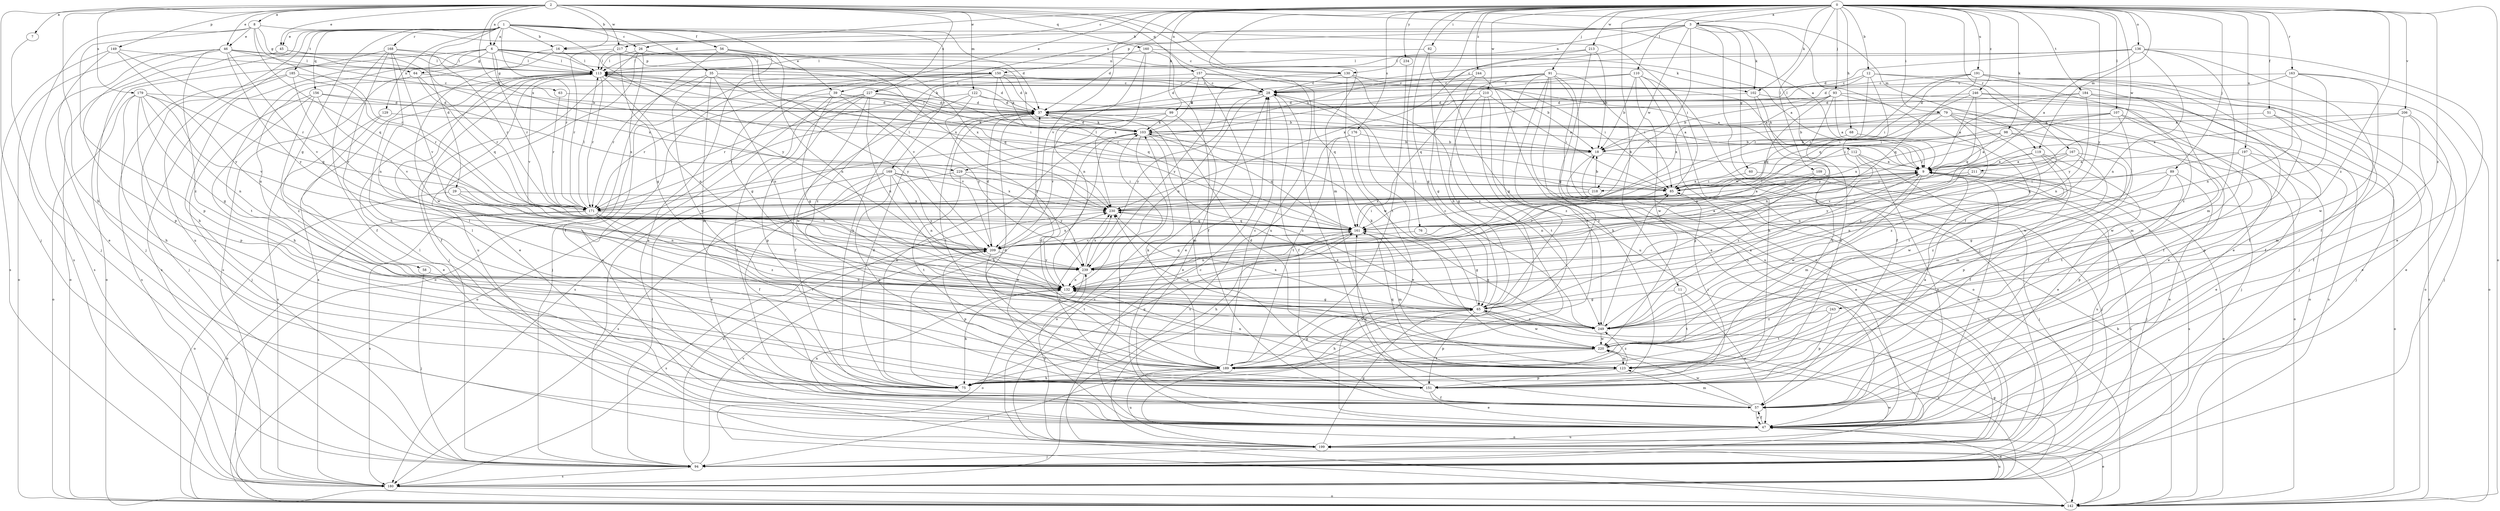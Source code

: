 strict digraph  {
0;
1;
2;
3;
6;
7;
8;
9;
11;
12;
16;
18;
26;
28;
29;
35;
37;
39;
45;
46;
47;
51;
56;
57;
58;
60;
63;
64;
65;
68;
75;
76;
79;
82;
85;
89;
91;
93;
94;
98;
99;
102;
103;
107;
109;
110;
112;
113;
119;
122;
123;
129;
130;
132;
136;
142;
149;
150;
151;
156;
157;
160;
161;
163;
167;
168;
169;
171;
176;
179;
180;
184;
185;
189;
191;
197;
199;
206;
209;
210;
211;
213;
217;
218;
220;
227;
229;
230;
234;
239;
243;
244;
246;
249;
0 -> 3  [label=a];
0 -> 11  [label=b];
0 -> 12  [label=b];
0 -> 26  [label=c];
0 -> 39  [label=e];
0 -> 51  [label=f];
0 -> 68  [label=h];
0 -> 75  [label=h];
0 -> 76  [label=i];
0 -> 79  [label=i];
0 -> 82  [label=i];
0 -> 89  [label=j];
0 -> 91  [label=j];
0 -> 93  [label=j];
0 -> 98  [label=k];
0 -> 99  [label=k];
0 -> 102  [label=k];
0 -> 107  [label=l];
0 -> 109  [label=l];
0 -> 110  [label=l];
0 -> 119  [label=m];
0 -> 136  [label=o];
0 -> 142  [label=o];
0 -> 163  [label=r];
0 -> 167  [label=r];
0 -> 176  [label=s];
0 -> 184  [label=t];
0 -> 191  [label=u];
0 -> 197  [label=u];
0 -> 199  [label=u];
0 -> 206  [label=v];
0 -> 209  [label=v];
0 -> 210  [label=w];
0 -> 211  [label=w];
0 -> 213  [label=w];
0 -> 217  [label=w];
0 -> 227  [label=x];
0 -> 234  [label=y];
0 -> 239  [label=y];
0 -> 243  [label=z];
0 -> 244  [label=z];
0 -> 246  [label=z];
0 -> 249  [label=z];
1 -> 6  [label=a];
1 -> 16  [label=b];
1 -> 26  [label=c];
1 -> 29  [label=d];
1 -> 35  [label=d];
1 -> 37  [label=d];
1 -> 39  [label=e];
1 -> 45  [label=e];
1 -> 56  [label=f];
1 -> 58  [label=g];
1 -> 85  [label=i];
1 -> 94  [label=j];
1 -> 129  [label=n];
1 -> 156  [label=q];
1 -> 168  [label=r];
1 -> 169  [label=r];
1 -> 171  [label=r];
1 -> 185  [label=t];
1 -> 199  [label=u];
1 -> 239  [label=y];
2 -> 6  [label=a];
2 -> 7  [label=a];
2 -> 8  [label=a];
2 -> 9  [label=a];
2 -> 16  [label=b];
2 -> 45  [label=e];
2 -> 46  [label=e];
2 -> 75  [label=h];
2 -> 94  [label=j];
2 -> 119  [label=m];
2 -> 122  [label=m];
2 -> 123  [label=m];
2 -> 130  [label=n];
2 -> 149  [label=p];
2 -> 157  [label=q];
2 -> 160  [label=q];
2 -> 179  [label=s];
2 -> 217  [label=w];
2 -> 227  [label=x];
2 -> 229  [label=x];
3 -> 16  [label=b];
3 -> 37  [label=d];
3 -> 57  [label=f];
3 -> 60  [label=g];
3 -> 94  [label=j];
3 -> 102  [label=k];
3 -> 112  [label=l];
3 -> 130  [label=n];
3 -> 150  [label=p];
3 -> 209  [label=v];
3 -> 218  [label=w];
3 -> 229  [label=x];
6 -> 63  [label=g];
6 -> 64  [label=g];
6 -> 75  [label=h];
6 -> 102  [label=k];
6 -> 103  [label=k];
6 -> 113  [label=l];
6 -> 130  [label=n];
6 -> 142  [label=o];
6 -> 150  [label=p];
6 -> 171  [label=r];
6 -> 189  [label=t];
7 -> 94  [label=j];
8 -> 28  [label=c];
8 -> 46  [label=e];
8 -> 64  [label=g];
8 -> 151  [label=p];
8 -> 161  [label=q];
8 -> 171  [label=r];
8 -> 180  [label=s];
9 -> 85  [label=i];
9 -> 94  [label=j];
9 -> 123  [label=m];
9 -> 142  [label=o];
9 -> 180  [label=s];
9 -> 199  [label=u];
9 -> 218  [label=w];
9 -> 220  [label=w];
9 -> 239  [label=y];
11 -> 47  [label=e];
11 -> 65  [label=g];
11 -> 189  [label=t];
12 -> 28  [label=c];
12 -> 47  [label=e];
12 -> 103  [label=k];
12 -> 161  [label=q];
12 -> 171  [label=r];
12 -> 239  [label=y];
16 -> 113  [label=l];
16 -> 180  [label=s];
16 -> 220  [label=w];
18 -> 9  [label=a];
18 -> 47  [label=e];
18 -> 171  [label=r];
26 -> 57  [label=f];
26 -> 94  [label=j];
26 -> 103  [label=k];
26 -> 113  [label=l];
26 -> 199  [label=u];
26 -> 209  [label=v];
28 -> 37  [label=d];
28 -> 57  [label=f];
28 -> 132  [label=n];
28 -> 239  [label=y];
29 -> 132  [label=n];
29 -> 142  [label=o];
29 -> 209  [label=v];
29 -> 230  [label=x];
35 -> 9  [label=a];
35 -> 28  [label=c];
35 -> 123  [label=m];
35 -> 132  [label=n];
35 -> 171  [label=r];
35 -> 220  [label=w];
35 -> 239  [label=y];
37 -> 103  [label=k];
37 -> 123  [label=m];
37 -> 189  [label=t];
37 -> 209  [label=v];
39 -> 18  [label=b];
39 -> 37  [label=d];
39 -> 57  [label=f];
39 -> 65  [label=g];
39 -> 171  [label=r];
39 -> 239  [label=y];
45 -> 113  [label=l];
45 -> 142  [label=o];
45 -> 230  [label=x];
46 -> 18  [label=b];
46 -> 37  [label=d];
46 -> 113  [label=l];
46 -> 142  [label=o];
46 -> 151  [label=p];
46 -> 180  [label=s];
46 -> 209  [label=v];
46 -> 239  [label=y];
46 -> 249  [label=z];
47 -> 9  [label=a];
47 -> 57  [label=f];
47 -> 103  [label=k];
47 -> 113  [label=l];
47 -> 132  [label=n];
47 -> 199  [label=u];
51 -> 47  [label=e];
51 -> 103  [label=k];
51 -> 220  [label=w];
56 -> 47  [label=e];
56 -> 113  [label=l];
56 -> 132  [label=n];
56 -> 142  [label=o];
56 -> 230  [label=x];
57 -> 47  [label=e];
57 -> 123  [label=m];
57 -> 161  [label=q];
57 -> 220  [label=w];
58 -> 94  [label=j];
58 -> 132  [label=n];
60 -> 85  [label=i];
60 -> 180  [label=s];
63 -> 37  [label=d];
63 -> 171  [label=r];
64 -> 28  [label=c];
64 -> 132  [label=n];
64 -> 161  [label=q];
64 -> 171  [label=r];
65 -> 28  [label=c];
65 -> 75  [label=h];
65 -> 103  [label=k];
65 -> 151  [label=p];
65 -> 180  [label=s];
65 -> 220  [label=w];
65 -> 230  [label=x];
65 -> 249  [label=z];
68 -> 18  [label=b];
68 -> 239  [label=y];
75 -> 37  [label=d];
75 -> 103  [label=k];
75 -> 113  [label=l];
75 -> 161  [label=q];
76 -> 65  [label=g];
76 -> 209  [label=v];
79 -> 18  [label=b];
79 -> 57  [label=f];
79 -> 94  [label=j];
79 -> 103  [label=k];
79 -> 132  [label=n];
79 -> 189  [label=t];
79 -> 249  [label=z];
82 -> 65  [label=g];
82 -> 113  [label=l];
82 -> 199  [label=u];
85 -> 113  [label=l];
85 -> 199  [label=u];
85 -> 209  [label=v];
85 -> 230  [label=x];
89 -> 47  [label=e];
89 -> 65  [label=g];
89 -> 85  [label=i];
89 -> 132  [label=n];
89 -> 151  [label=p];
91 -> 28  [label=c];
91 -> 37  [label=d];
91 -> 47  [label=e];
91 -> 65  [label=g];
91 -> 75  [label=h];
91 -> 85  [label=i];
91 -> 142  [label=o];
91 -> 161  [label=q];
91 -> 189  [label=t];
91 -> 199  [label=u];
93 -> 9  [label=a];
93 -> 18  [label=b];
93 -> 37  [label=d];
93 -> 47  [label=e];
93 -> 57  [label=f];
93 -> 161  [label=q];
93 -> 230  [label=x];
93 -> 239  [label=y];
94 -> 180  [label=s];
94 -> 209  [label=v];
94 -> 220  [label=w];
94 -> 230  [label=x];
98 -> 9  [label=a];
98 -> 18  [label=b];
98 -> 142  [label=o];
98 -> 230  [label=x];
98 -> 249  [label=z];
99 -> 47  [label=e];
99 -> 103  [label=k];
99 -> 171  [label=r];
99 -> 209  [label=v];
102 -> 37  [label=d];
102 -> 75  [label=h];
102 -> 142  [label=o];
102 -> 151  [label=p];
103 -> 18  [label=b];
103 -> 37  [label=d];
103 -> 47  [label=e];
103 -> 75  [label=h];
103 -> 113  [label=l];
103 -> 142  [label=o];
103 -> 161  [label=q];
103 -> 249  [label=z];
107 -> 85  [label=i];
107 -> 103  [label=k];
107 -> 151  [label=p];
107 -> 171  [label=r];
107 -> 180  [label=s];
107 -> 220  [label=w];
109 -> 65  [label=g];
109 -> 85  [label=i];
109 -> 94  [label=j];
109 -> 132  [label=n];
110 -> 18  [label=b];
110 -> 28  [label=c];
110 -> 57  [label=f];
110 -> 75  [label=h];
110 -> 171  [label=r];
110 -> 199  [label=u];
110 -> 220  [label=w];
112 -> 9  [label=a];
112 -> 47  [label=e];
112 -> 94  [label=j];
112 -> 230  [label=x];
112 -> 249  [label=z];
113 -> 28  [label=c];
113 -> 37  [label=d];
113 -> 47  [label=e];
113 -> 57  [label=f];
113 -> 85  [label=i];
113 -> 132  [label=n];
113 -> 171  [label=r];
113 -> 180  [label=s];
113 -> 209  [label=v];
119 -> 9  [label=a];
119 -> 47  [label=e];
119 -> 57  [label=f];
119 -> 132  [label=n];
119 -> 220  [label=w];
122 -> 9  [label=a];
122 -> 37  [label=d];
122 -> 57  [label=f];
122 -> 132  [label=n];
122 -> 171  [label=r];
123 -> 37  [label=d];
123 -> 132  [label=n];
123 -> 151  [label=p];
123 -> 161  [label=q];
123 -> 249  [label=z];
129 -> 47  [label=e];
129 -> 103  [label=k];
129 -> 180  [label=s];
130 -> 28  [label=c];
130 -> 85  [label=i];
130 -> 220  [label=w];
130 -> 239  [label=y];
130 -> 249  [label=z];
132 -> 65  [label=g];
132 -> 75  [label=h];
132 -> 220  [label=w];
136 -> 9  [label=a];
136 -> 28  [label=c];
136 -> 37  [label=d];
136 -> 47  [label=e];
136 -> 57  [label=f];
136 -> 113  [label=l];
136 -> 123  [label=m];
136 -> 132  [label=n];
142 -> 18  [label=b];
142 -> 28  [label=c];
142 -> 47  [label=e];
149 -> 47  [label=e];
149 -> 113  [label=l];
149 -> 171  [label=r];
149 -> 180  [label=s];
149 -> 239  [label=y];
150 -> 18  [label=b];
150 -> 28  [label=c];
150 -> 37  [label=d];
150 -> 65  [label=g];
150 -> 94  [label=j];
150 -> 103  [label=k];
150 -> 161  [label=q];
150 -> 199  [label=u];
150 -> 249  [label=z];
151 -> 9  [label=a];
151 -> 28  [label=c];
151 -> 37  [label=d];
151 -> 47  [label=e];
151 -> 57  [label=f];
151 -> 85  [label=i];
151 -> 230  [label=x];
156 -> 37  [label=d];
156 -> 75  [label=h];
156 -> 94  [label=j];
156 -> 209  [label=v];
156 -> 230  [label=x];
156 -> 249  [label=z];
157 -> 9  [label=a];
157 -> 28  [label=c];
157 -> 37  [label=d];
157 -> 47  [label=e];
157 -> 75  [label=h];
157 -> 103  [label=k];
157 -> 161  [label=q];
160 -> 9  [label=a];
160 -> 57  [label=f];
160 -> 113  [label=l];
160 -> 132  [label=n];
160 -> 230  [label=x];
161 -> 9  [label=a];
161 -> 75  [label=h];
161 -> 85  [label=i];
161 -> 123  [label=m];
161 -> 132  [label=n];
161 -> 209  [label=v];
163 -> 28  [label=c];
163 -> 37  [label=d];
163 -> 132  [label=n];
163 -> 142  [label=o];
163 -> 220  [label=w];
163 -> 249  [label=z];
167 -> 9  [label=a];
167 -> 123  [label=m];
167 -> 151  [label=p];
167 -> 209  [label=v];
167 -> 239  [label=y];
168 -> 57  [label=f];
168 -> 75  [label=h];
168 -> 113  [label=l];
168 -> 132  [label=n];
168 -> 171  [label=r];
168 -> 180  [label=s];
168 -> 209  [label=v];
169 -> 47  [label=e];
169 -> 57  [label=f];
169 -> 85  [label=i];
169 -> 94  [label=j];
169 -> 132  [label=n];
169 -> 151  [label=p];
169 -> 230  [label=x];
169 -> 239  [label=y];
171 -> 9  [label=a];
171 -> 113  [label=l];
171 -> 142  [label=o];
171 -> 161  [label=q];
171 -> 180  [label=s];
171 -> 189  [label=t];
171 -> 249  [label=z];
176 -> 18  [label=b];
176 -> 47  [label=e];
176 -> 180  [label=s];
176 -> 189  [label=t];
179 -> 37  [label=d];
179 -> 65  [label=g];
179 -> 75  [label=h];
179 -> 132  [label=n];
179 -> 142  [label=o];
179 -> 151  [label=p];
179 -> 161  [label=q];
179 -> 209  [label=v];
180 -> 47  [label=e];
180 -> 65  [label=g];
180 -> 142  [label=o];
180 -> 199  [label=u];
184 -> 37  [label=d];
184 -> 57  [label=f];
184 -> 85  [label=i];
184 -> 94  [label=j];
184 -> 123  [label=m];
184 -> 132  [label=n];
185 -> 28  [label=c];
185 -> 94  [label=j];
185 -> 171  [label=r];
185 -> 180  [label=s];
185 -> 209  [label=v];
189 -> 28  [label=c];
189 -> 37  [label=d];
189 -> 65  [label=g];
189 -> 75  [label=h];
189 -> 94  [label=j];
189 -> 103  [label=k];
189 -> 113  [label=l];
189 -> 142  [label=o];
189 -> 199  [label=u];
191 -> 28  [label=c];
191 -> 57  [label=f];
191 -> 75  [label=h];
191 -> 85  [label=i];
191 -> 94  [label=j];
191 -> 142  [label=o];
191 -> 161  [label=q];
191 -> 171  [label=r];
197 -> 9  [label=a];
197 -> 47  [label=e];
197 -> 142  [label=o];
197 -> 161  [label=q];
197 -> 189  [label=t];
199 -> 28  [label=c];
199 -> 65  [label=g];
199 -> 94  [label=j];
199 -> 239  [label=y];
206 -> 9  [label=a];
206 -> 47  [label=e];
206 -> 57  [label=f];
206 -> 103  [label=k];
206 -> 123  [label=m];
209 -> 9  [label=a];
209 -> 37  [label=d];
209 -> 151  [label=p];
209 -> 180  [label=s];
209 -> 189  [label=t];
209 -> 230  [label=x];
209 -> 239  [label=y];
210 -> 37  [label=d];
210 -> 65  [label=g];
210 -> 85  [label=i];
210 -> 189  [label=t];
210 -> 249  [label=z];
211 -> 85  [label=i];
211 -> 161  [label=q];
211 -> 249  [label=z];
213 -> 18  [label=b];
213 -> 65  [label=g];
213 -> 113  [label=l];
213 -> 230  [label=x];
217 -> 65  [label=g];
217 -> 113  [label=l];
217 -> 161  [label=q];
217 -> 171  [label=r];
217 -> 230  [label=x];
218 -> 18  [label=b];
218 -> 113  [label=l];
218 -> 171  [label=r];
220 -> 123  [label=m];
220 -> 189  [label=t];
220 -> 230  [label=x];
227 -> 9  [label=a];
227 -> 37  [label=d];
227 -> 94  [label=j];
227 -> 132  [label=n];
227 -> 142  [label=o];
227 -> 151  [label=p];
227 -> 180  [label=s];
227 -> 220  [label=w];
229 -> 85  [label=i];
229 -> 180  [label=s];
229 -> 189  [label=t];
229 -> 239  [label=y];
230 -> 161  [label=q];
234 -> 189  [label=t];
239 -> 132  [label=n];
239 -> 142  [label=o];
239 -> 161  [label=q];
239 -> 230  [label=x];
243 -> 151  [label=p];
243 -> 189  [label=t];
243 -> 249  [label=z];
244 -> 28  [label=c];
244 -> 65  [label=g];
244 -> 189  [label=t];
244 -> 199  [label=u];
246 -> 9  [label=a];
246 -> 37  [label=d];
246 -> 85  [label=i];
246 -> 94  [label=j];
246 -> 142  [label=o];
246 -> 161  [label=q];
249 -> 9  [label=a];
249 -> 28  [label=c];
249 -> 85  [label=i];
249 -> 161  [label=q];
249 -> 220  [label=w];
249 -> 230  [label=x];
}
